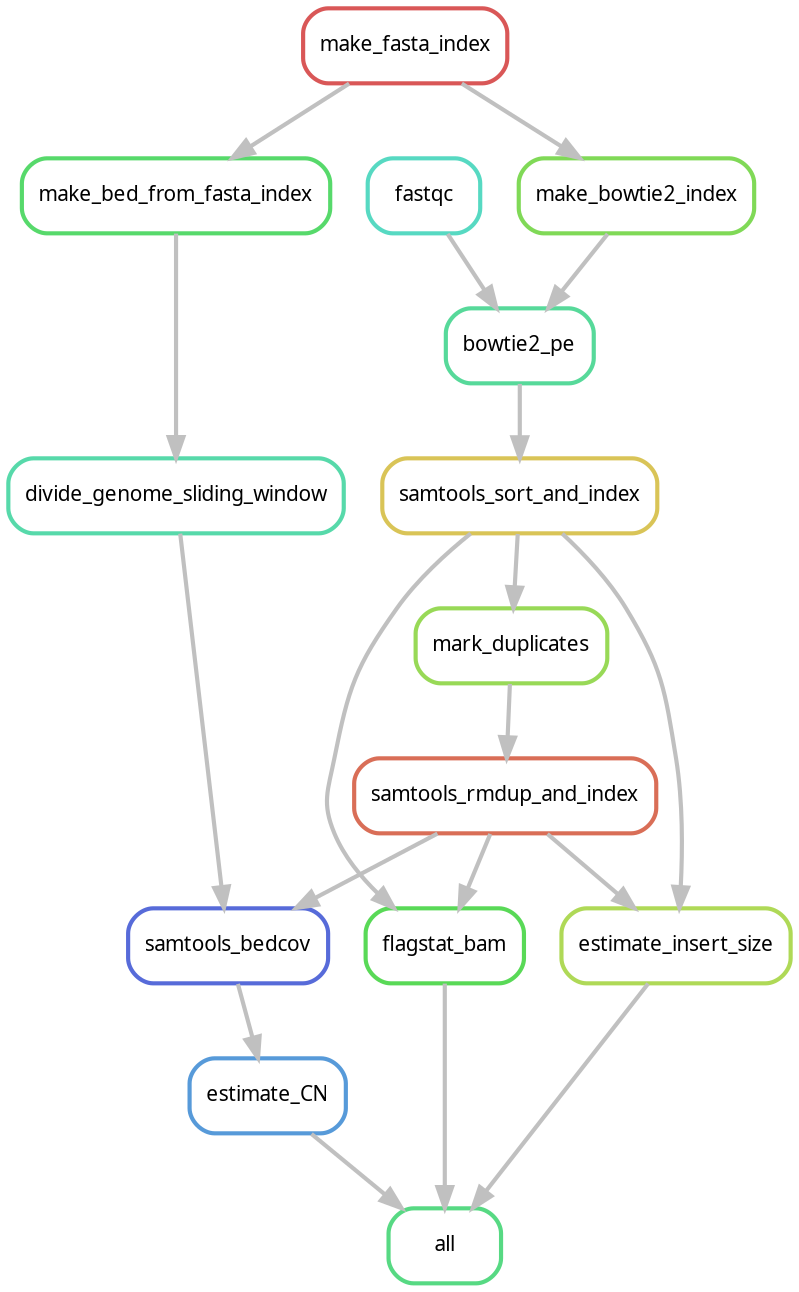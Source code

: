 digraph snakemake_dag {
    graph[bgcolor=white, margin=0];
    node[shape=box, style=rounded, fontname=sans,                 fontsize=10, penwidth=2];
    edge[penwidth=2, color=grey];
	0[label = "make_fasta_index", color = "0.00 0.6 0.85", style="rounded"];
	1[label = "all", color = "0.39 0.6 0.85", style="rounded"];
	2[label = "bowtie2_pe", color = "0.42 0.6 0.85", style="rounded"];
	3[label = "samtools_rmdup_and_index", color = "0.03 0.6 0.85", style="rounded"];
	4[label = "estimate_insert_size", color = "0.22 0.6 0.85", style="rounded"];
	5[label = "make_bed_from_fasta_index", color = "0.36 0.6 0.85", style="rounded"];
	6[label = "mark_duplicates", color = "0.25 0.6 0.85", style="rounded"];
	7[label = "divide_genome_sliding_window", color = "0.44 0.6 0.85", style="rounded"];
	8[label = "fastqc", color = "0.47 0.6 0.85", style="rounded"];
	9[label = "make_bowtie2_index", color = "0.28 0.6 0.85", style="rounded"];
	10[label = "samtools_sort_and_index", color = "0.14 0.6 0.85", style="rounded"];
	11[label = "estimate_CN", color = "0.58 0.6 0.85", style="rounded"];
	12[label = "flagstat_bam", color = "0.33 0.6 0.85", style="rounded"];
	13[label = "samtools_bedcov", color = "0.64 0.6 0.85", style="rounded"];
	4 -> 1
	12 -> 1
	11 -> 1
	9 -> 2
	8 -> 2
	6 -> 3
	3 -> 4
	10 -> 4
	0 -> 5
	10 -> 6
	5 -> 7
	0 -> 9
	2 -> 10
	13 -> 11
	3 -> 12
	10 -> 12
	3 -> 13
	7 -> 13
}            

